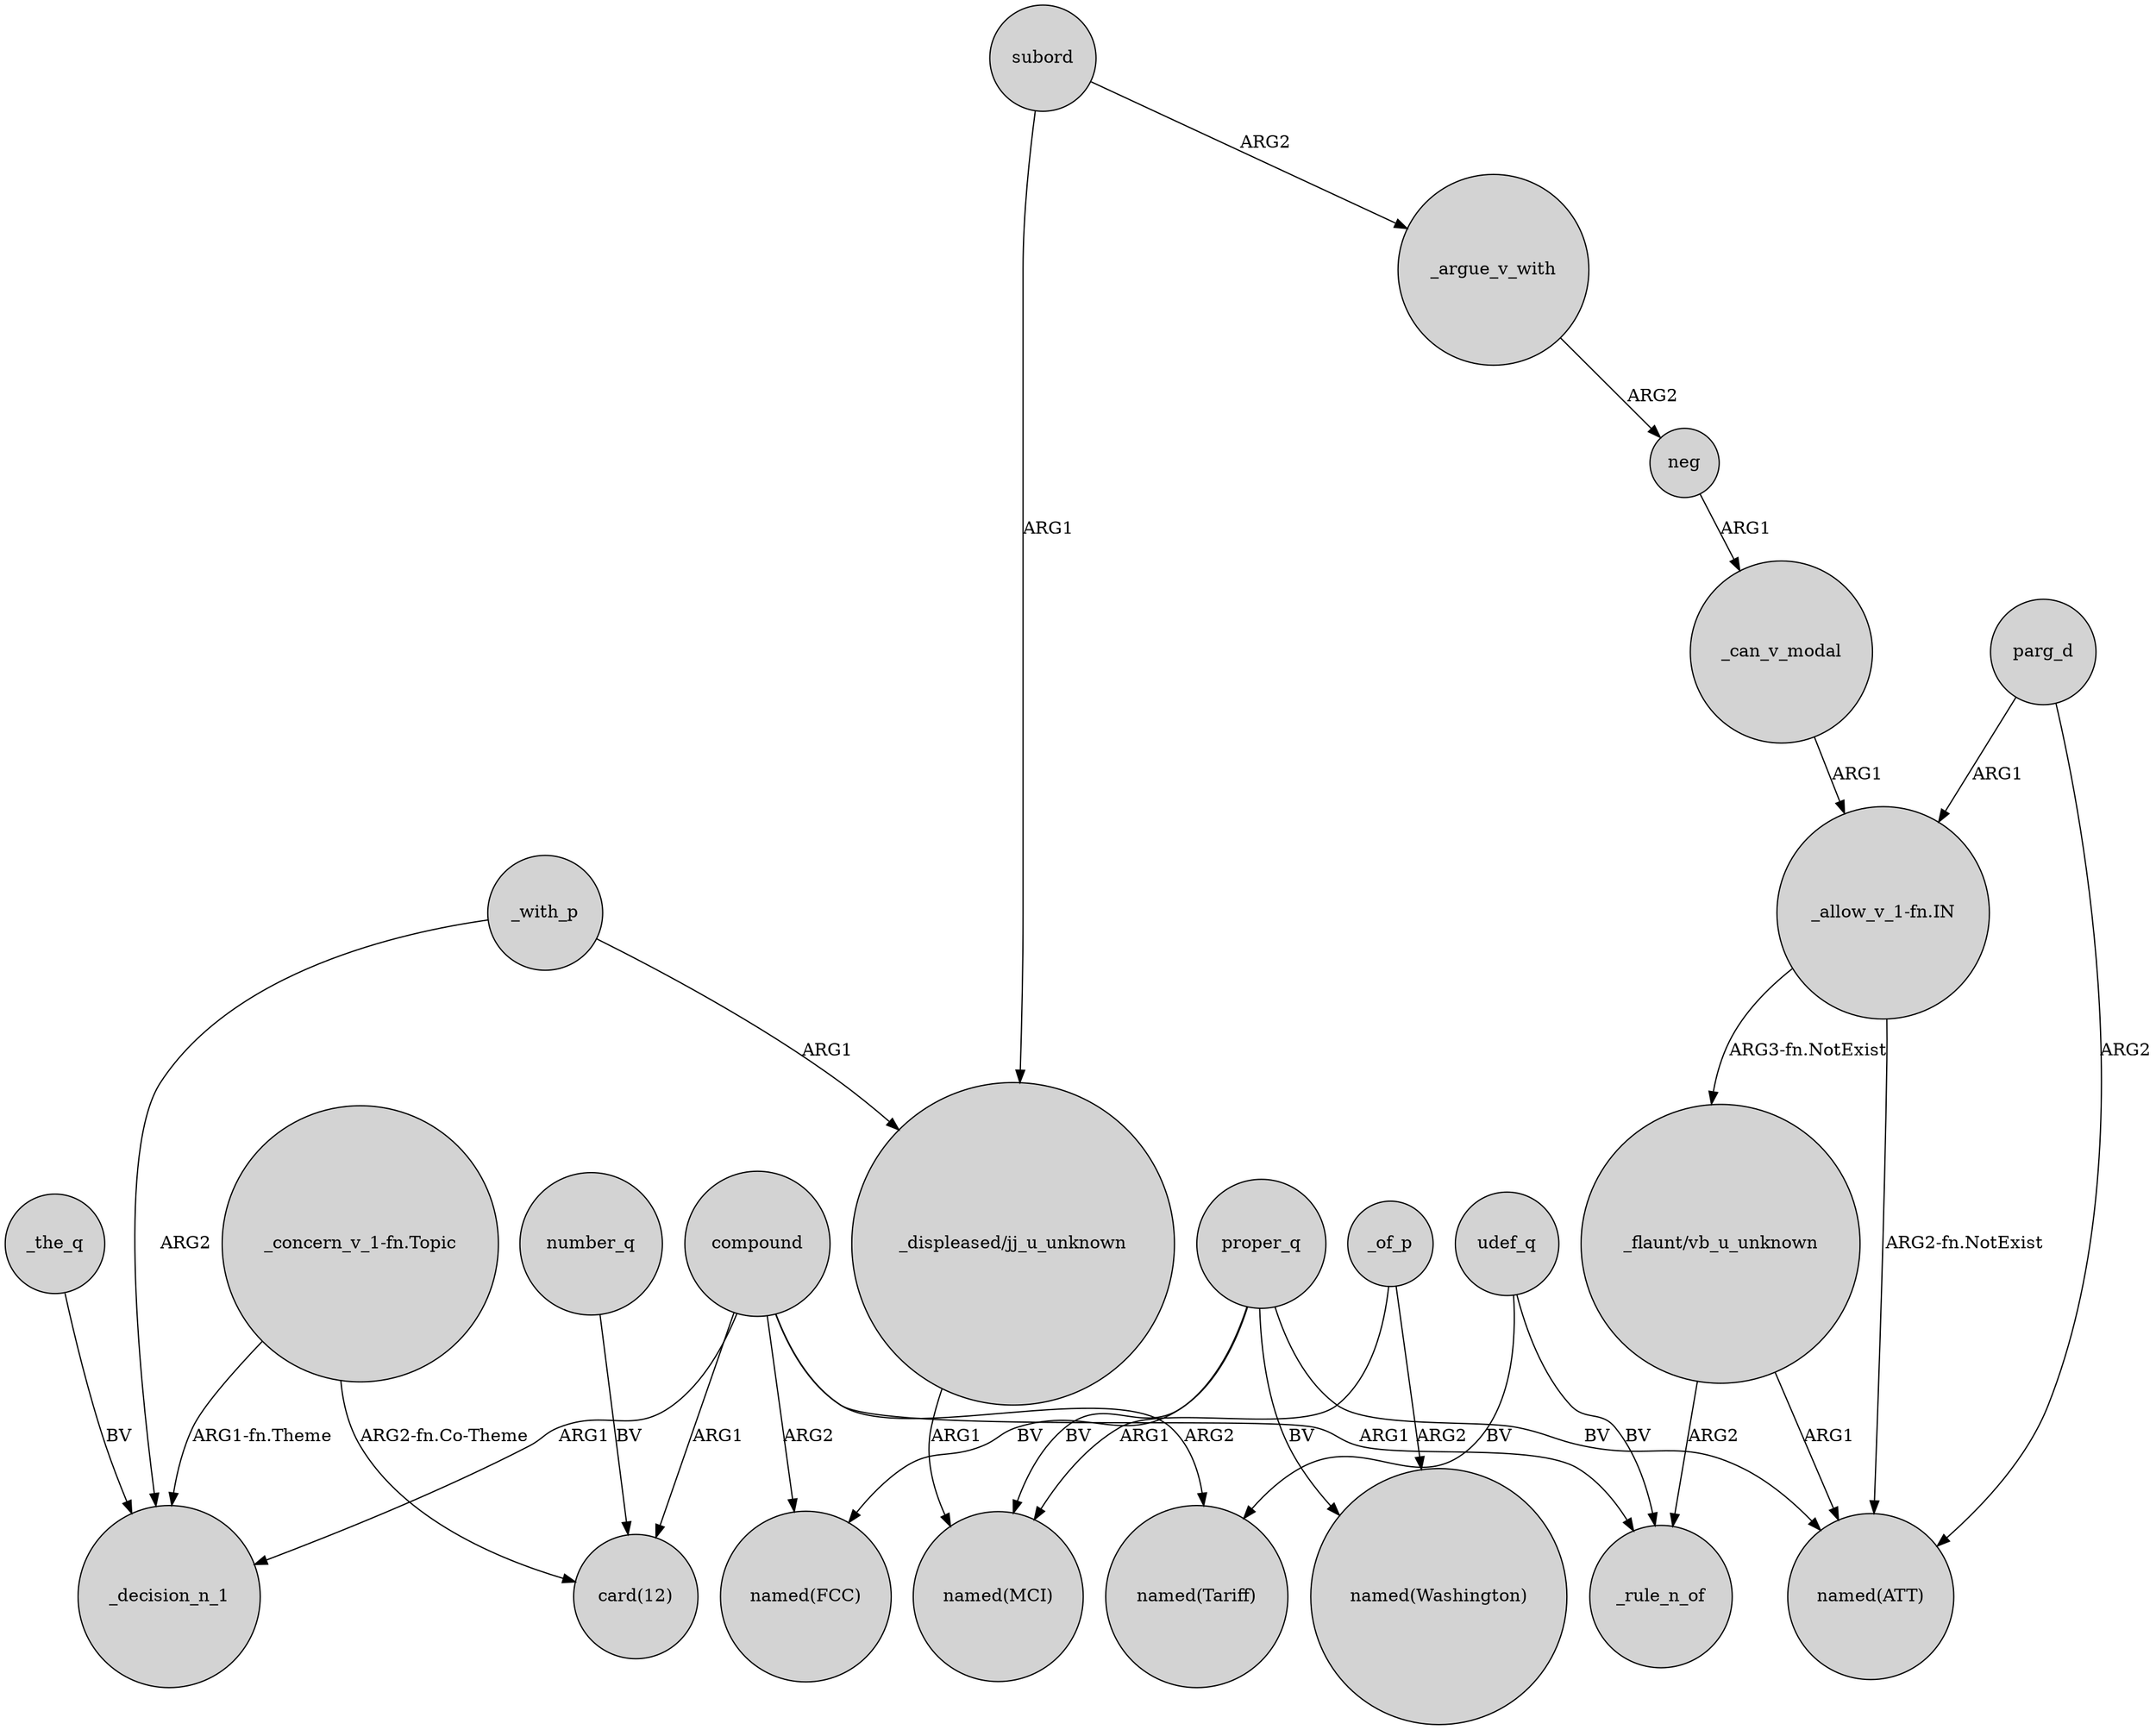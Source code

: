 digraph {
	node [shape=circle style=filled]
	compound -> _decision_n_1 [label=ARG1]
	subord -> _argue_v_with [label=ARG2]
	udef_q -> _rule_n_of [label=BV]
	_of_p -> "named(Washington)" [label=ARG2]
	proper_q -> "named(FCC)" [label=BV]
	compound -> _rule_n_of [label=ARG1]
	compound -> "card(12)" [label=ARG1]
	_with_p -> "_displeased/jj_u_unknown" [label=ARG1]
	proper_q -> "named(MCI)" [label=BV]
	_the_q -> _decision_n_1 [label=BV]
	"_flaunt/vb_u_unknown" -> "named(ATT)" [label=ARG1]
	"_displeased/jj_u_unknown" -> "named(MCI)" [label=ARG1]
	proper_q -> "named(ATT)" [label=BV]
	parg_d -> "named(ATT)" [label=ARG2]
	_argue_v_with -> neg [label=ARG2]
	proper_q -> "named(Washington)" [label=BV]
	"_allow_v_1-fn.IN" -> "_flaunt/vb_u_unknown" [label="ARG3-fn.NotExist"]
	number_q -> "card(12)" [label=BV]
	compound -> "named(FCC)" [label=ARG2]
	"_concern_v_1-fn.Topic" -> _decision_n_1 [label="ARG1-fn.Theme"]
	"_allow_v_1-fn.IN" -> "named(ATT)" [label="ARG2-fn.NotExist"]
	_with_p -> _decision_n_1 [label=ARG2]
	compound -> "named(Tariff)" [label=ARG2]
	_can_v_modal -> "_allow_v_1-fn.IN" [label=ARG1]
	udef_q -> "named(Tariff)" [label=BV]
	_of_p -> "named(MCI)" [label=ARG1]
	neg -> _can_v_modal [label=ARG1]
	"_flaunt/vb_u_unknown" -> _rule_n_of [label=ARG2]
	parg_d -> "_allow_v_1-fn.IN" [label=ARG1]
	"_concern_v_1-fn.Topic" -> "card(12)" [label="ARG2-fn.Co-Theme"]
	subord -> "_displeased/jj_u_unknown" [label=ARG1]
}
